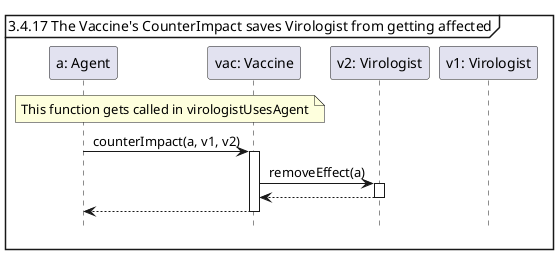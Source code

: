 @startuml
'https://plantuml.com/sequence-diagram
hide footbox
skinparam sequenceMessageAlign center

mainframe 3.4.17 The Vaccine's CounterImpact saves Virologist from getting affected

participant "a: Agent" as a
participant "vac: Vaccine" as vac
participant "v2: Virologist" as v2
participant "v1: Virologist" as v1

note over a, vac : This function gets called in virologistUsesAgent
a -> vac ++: counterImpact(a, v1, v2)
    vac -> v2++: removeEffect(a)
    return
return

@enduml